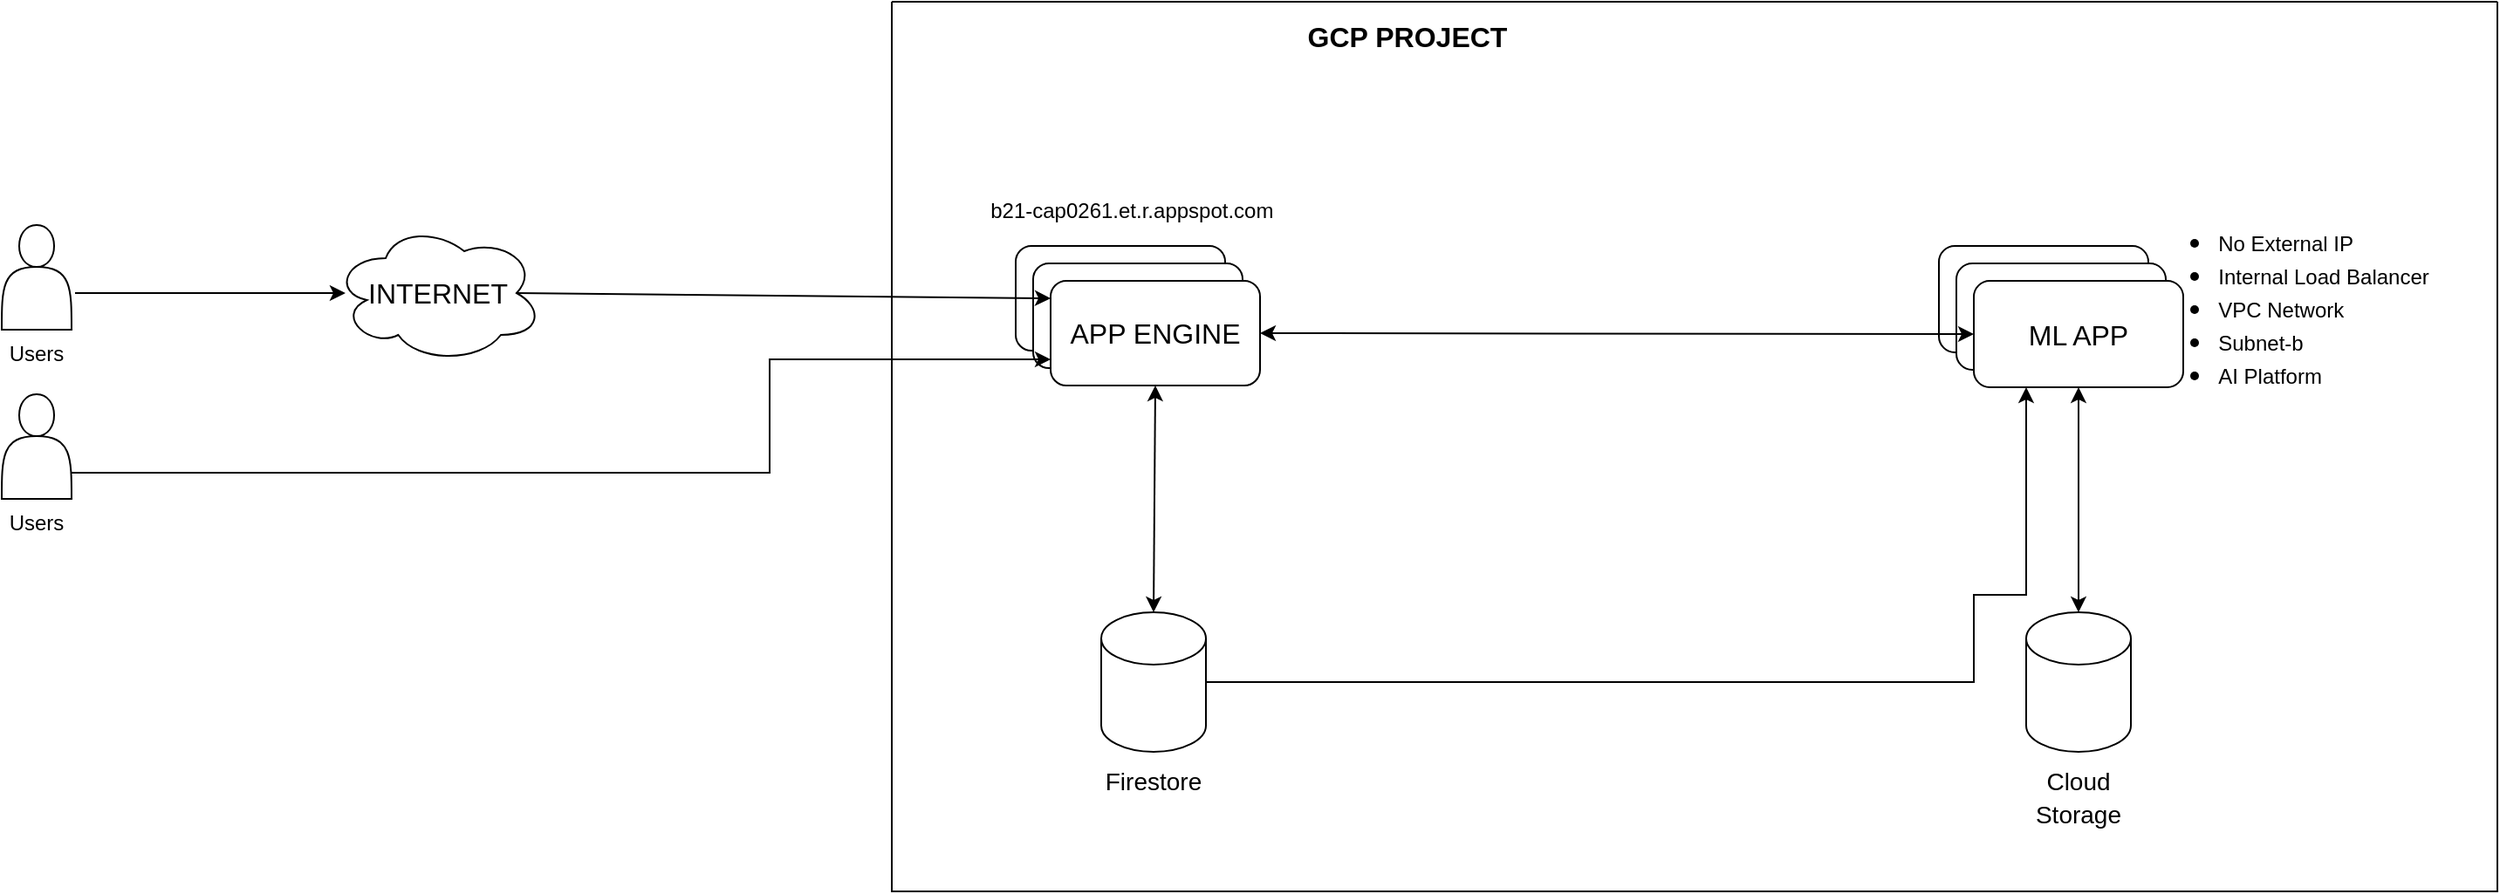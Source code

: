 <mxfile version="14.7.1" type="github">
  <diagram id="STR4GGFviTTkDKQemvLC" name="Page-1">
    <mxGraphModel dx="1108" dy="482" grid="1" gridSize="10" guides="1" tooltips="1" connect="1" arrows="1" fold="1" page="1" pageScale="1" pageWidth="827" pageHeight="1169" math="0" shadow="0">
      <root>
        <mxCell id="0" />
        <mxCell id="1" parent="0" />
        <mxCell id="73V-x_rOOre6qfoeKqHC-1" value="Users" style="shape=actor;whiteSpace=wrap;html=1;labelPosition=center;verticalLabelPosition=bottom;align=center;verticalAlign=top;" parent="1" vertex="1">
          <mxGeometry x="20" y="128" width="40" height="60" as="geometry" />
        </mxCell>
        <mxCell id="73V-x_rOOre6qfoeKqHC-2" value="" style="swimlane;startSize=0;spacingTop=4;spacingLeft=4;spacingBottom=4;spacingRight=4;" parent="1" vertex="1">
          <mxGeometry x="530" width="920" height="510" as="geometry">
            <mxRectangle x="220" y="-20" width="50" height="40" as="alternateBounds" />
          </mxGeometry>
        </mxCell>
        <mxCell id="73V-x_rOOre6qfoeKqHC-3" value="&lt;b&gt;GCP PROJECT&lt;/b&gt;" style="text;html=1;resizable=0;autosize=1;align=center;verticalAlign=middle;points=[];fillColor=none;strokeColor=none;rounded=0;labelBorderColor=none;fontSize=16;" parent="73V-x_rOOre6qfoeKqHC-2" vertex="1">
          <mxGeometry x="230" y="10" width="130" height="20" as="geometry" />
        </mxCell>
        <mxCell id="73V-x_rOOre6qfoeKqHC-6" value="&lt;font style=&quot;font-size: 14px&quot;&gt;Firestore&lt;/font&gt;" style="shape=cylinder3;whiteSpace=wrap;html=1;boundedLbl=1;backgroundOutline=1;size=15;fontSize=16;labelPosition=center;verticalLabelPosition=bottom;align=center;verticalAlign=top;" parent="73V-x_rOOre6qfoeKqHC-2" vertex="1">
          <mxGeometry x="120" y="350" width="60" height="80" as="geometry" />
        </mxCell>
        <mxCell id="73V-x_rOOre6qfoeKqHC-7" value="APP ENGINE" style="rounded=1;whiteSpace=wrap;html=1;fontSize=16;" parent="73V-x_rOOre6qfoeKqHC-2" vertex="1">
          <mxGeometry x="71" y="140" width="120" height="60" as="geometry" />
        </mxCell>
        <mxCell id="73V-x_rOOre6qfoeKqHC-8" value="&lt;font style=&quot;font-size: 14px&quot;&gt;Cloud Storage&lt;/font&gt;" style="shape=cylinder3;whiteSpace=wrap;html=1;boundedLbl=1;backgroundOutline=1;size=15;fontSize=16;labelPosition=center;verticalLabelPosition=bottom;align=center;verticalAlign=top;" parent="73V-x_rOOre6qfoeKqHC-2" vertex="1">
          <mxGeometry x="650" y="350" width="60" height="80" as="geometry" />
        </mxCell>
        <mxCell id="73V-x_rOOre6qfoeKqHC-29" value="ML APP" style="rounded=1;whiteSpace=wrap;html=1;fontSize=16;" parent="73V-x_rOOre6qfoeKqHC-2" vertex="1">
          <mxGeometry x="600" y="140" width="120" height="61" as="geometry" />
        </mxCell>
        <mxCell id="73V-x_rOOre6qfoeKqHC-33" value="ML APP" style="rounded=1;whiteSpace=wrap;html=1;fontSize=16;" parent="73V-x_rOOre6qfoeKqHC-2" vertex="1">
          <mxGeometry x="610" y="150" width="120" height="61" as="geometry" />
        </mxCell>
        <mxCell id="73V-x_rOOre6qfoeKqHC-34" value="ML APP" style="rounded=1;whiteSpace=wrap;html=1;fontSize=16;" parent="73V-x_rOOre6qfoeKqHC-2" vertex="1">
          <mxGeometry x="620" y="160" width="120" height="61" as="geometry" />
        </mxCell>
        <mxCell id="73V-x_rOOre6qfoeKqHC-35" value="" style="endArrow=classic;startArrow=classic;html=1;fontSize=16;entryX=0.5;entryY=1;entryDx=0;entryDy=0;exitX=0.5;exitY=0;exitDx=0;exitDy=0;exitPerimeter=0;" parent="73V-x_rOOre6qfoeKqHC-2" source="73V-x_rOOre6qfoeKqHC-8" target="73V-x_rOOre6qfoeKqHC-34" edge="1">
          <mxGeometry width="50" height="50" relative="1" as="geometry">
            <mxPoint x="680" y="290" as="sourcePoint" />
            <mxPoint x="480" y="160" as="targetPoint" />
            <Array as="points" />
          </mxGeometry>
        </mxCell>
        <mxCell id="73V-x_rOOre6qfoeKqHC-43" value="&lt;div style=&quot;text-align: left&quot;&gt;&lt;ul&gt;&lt;li&gt;&lt;span style=&quot;font-size: 12px&quot;&gt;No External IP&amp;nbsp;&lt;/span&gt;&lt;/li&gt;&lt;li&gt;&lt;span style=&quot;font-size: 12px&quot;&gt;Internal Load Balancer&lt;/span&gt;&lt;/li&gt;&lt;li&gt;&lt;span style=&quot;font-size: 12px&quot;&gt;VPC Network&lt;/span&gt;&lt;/li&gt;&lt;li&gt;&lt;span style=&quot;font-size: 12px&quot;&gt;Subnet-b&lt;/span&gt;&lt;/li&gt;&lt;li&gt;&lt;span style=&quot;font-size: 12px&quot;&gt;AI Platform&lt;/span&gt;&lt;/li&gt;&lt;/ul&gt;&lt;/div&gt;" style="text;html=1;align=center;verticalAlign=middle;resizable=0;points=[];autosize=1;strokeColor=none;fontSize=16;" parent="73V-x_rOOre6qfoeKqHC-2" vertex="1">
          <mxGeometry x="710" y="105" width="180" height="140" as="geometry" />
        </mxCell>
        <mxCell id="u4NszZ_JaEiXaY9eYOjS-3" value="" style="edgeStyle=orthogonalEdgeStyle;rounded=0;orthogonalLoop=1;jettySize=auto;html=1;exitX=1;exitY=0.5;exitDx=0;exitDy=0;exitPerimeter=0;" edge="1" parent="73V-x_rOOre6qfoeKqHC-2" source="73V-x_rOOre6qfoeKqHC-6" target="73V-x_rOOre6qfoeKqHC-34">
          <mxGeometry relative="1" as="geometry">
            <mxPoint x="260" y="390" as="targetPoint" />
            <Array as="points">
              <mxPoint x="620" y="390" />
              <mxPoint x="620" y="340" />
              <mxPoint x="650" y="340" />
            </Array>
          </mxGeometry>
        </mxCell>
        <mxCell id="73V-x_rOOre6qfoeKqHC-10" value="INTERNET" style="ellipse;shape=cloud;whiteSpace=wrap;html=1;fontSize=16;" parent="1" vertex="1">
          <mxGeometry x="210" y="127" width="120" height="80" as="geometry" />
        </mxCell>
        <mxCell id="73V-x_rOOre6qfoeKqHC-31" value="APP ENGINE" style="rounded=1;whiteSpace=wrap;html=1;fontSize=16;" parent="1" vertex="1">
          <mxGeometry x="611" y="150" width="120" height="60" as="geometry" />
        </mxCell>
        <mxCell id="73V-x_rOOre6qfoeKqHC-32" value="APP ENGINE" style="rounded=1;whiteSpace=wrap;html=1;fontSize=16;" parent="1" vertex="1">
          <mxGeometry x="621" y="160" width="120" height="60" as="geometry" />
        </mxCell>
        <mxCell id="73V-x_rOOre6qfoeKqHC-37" value="" style="endArrow=classic;startArrow=classic;html=1;fontSize=16;entryX=0;entryY=0.5;entryDx=0;entryDy=0;exitX=1;exitY=0.5;exitDx=0;exitDy=0;" parent="1" source="73V-x_rOOre6qfoeKqHC-32" target="73V-x_rOOre6qfoeKqHC-34" edge="1">
          <mxGeometry width="50" height="50" relative="1" as="geometry">
            <mxPoint x="740" y="410" as="sourcePoint" />
            <mxPoint x="790" y="360" as="targetPoint" />
          </mxGeometry>
        </mxCell>
        <mxCell id="73V-x_rOOre6qfoeKqHC-38" value="" style="endArrow=classic;html=1;fontSize=16;exitX=0.875;exitY=0.5;exitDx=0;exitDy=0;exitPerimeter=0;" parent="1" source="73V-x_rOOre6qfoeKqHC-10" edge="1">
          <mxGeometry width="50" height="50" relative="1" as="geometry">
            <mxPoint x="350" y="190" as="sourcePoint" />
            <mxPoint x="621" y="170" as="targetPoint" />
          </mxGeometry>
        </mxCell>
        <mxCell id="73V-x_rOOre6qfoeKqHC-40" value="" style="endArrow=classic;html=1;fontSize=16;exitX=1.05;exitY=0.65;exitDx=0;exitDy=0;entryX=0.058;entryY=0.5;entryDx=0;entryDy=0;entryPerimeter=0;exitPerimeter=0;" parent="1" source="73V-x_rOOre6qfoeKqHC-1" edge="1" target="73V-x_rOOre6qfoeKqHC-10">
          <mxGeometry width="50" height="50" relative="1" as="geometry">
            <mxPoint x="330" y="307" as="sourcePoint" />
            <mxPoint x="220" y="177" as="targetPoint" />
          </mxGeometry>
        </mxCell>
        <mxCell id="73V-x_rOOre6qfoeKqHC-36" value="" style="endArrow=classic;startArrow=classic;html=1;fontSize=16;exitX=0.5;exitY=0;exitDx=0;exitDy=0;exitPerimeter=0;entryX=0.5;entryY=1;entryDx=0;entryDy=0;" parent="1" source="73V-x_rOOre6qfoeKqHC-6" target="73V-x_rOOre6qfoeKqHC-32" edge="1">
          <mxGeometry width="50" height="50" relative="1" as="geometry">
            <mxPoint x="683.5" y="290" as="sourcePoint" />
            <mxPoint x="670" y="230" as="targetPoint" />
            <Array as="points" />
          </mxGeometry>
        </mxCell>
        <mxCell id="u4NszZ_JaEiXaY9eYOjS-1" value="b21-cap0261.et.r.appspot.com&amp;nbsp;&amp;nbsp;" style="text;html=1;strokeColor=none;fillColor=none;align=center;verticalAlign=middle;whiteSpace=wrap;rounded=0;" vertex="1" parent="1">
          <mxGeometry x="576" y="70" width="190" height="100" as="geometry" />
        </mxCell>
        <mxCell id="u4NszZ_JaEiXaY9eYOjS-8" value="" style="edgeStyle=orthogonalEdgeStyle;rounded=0;orthogonalLoop=1;jettySize=auto;html=1;exitX=1;exitY=0.75;exitDx=0;exitDy=0;entryX=0;entryY=0.75;entryDx=0;entryDy=0;" edge="1" parent="1" source="u4NszZ_JaEiXaY9eYOjS-6" target="73V-x_rOOre6qfoeKqHC-32">
          <mxGeometry relative="1" as="geometry">
            <mxPoint x="620" y="210" as="targetPoint" />
            <Array as="points">
              <mxPoint x="460" y="270" />
              <mxPoint x="460" y="205" />
            </Array>
          </mxGeometry>
        </mxCell>
        <mxCell id="u4NszZ_JaEiXaY9eYOjS-6" value="Users" style="shape=actor;whiteSpace=wrap;html=1;labelPosition=center;verticalLabelPosition=bottom;align=center;verticalAlign=top;" vertex="1" parent="1">
          <mxGeometry x="20" y="225" width="40" height="60" as="geometry" />
        </mxCell>
      </root>
    </mxGraphModel>
  </diagram>
</mxfile>
